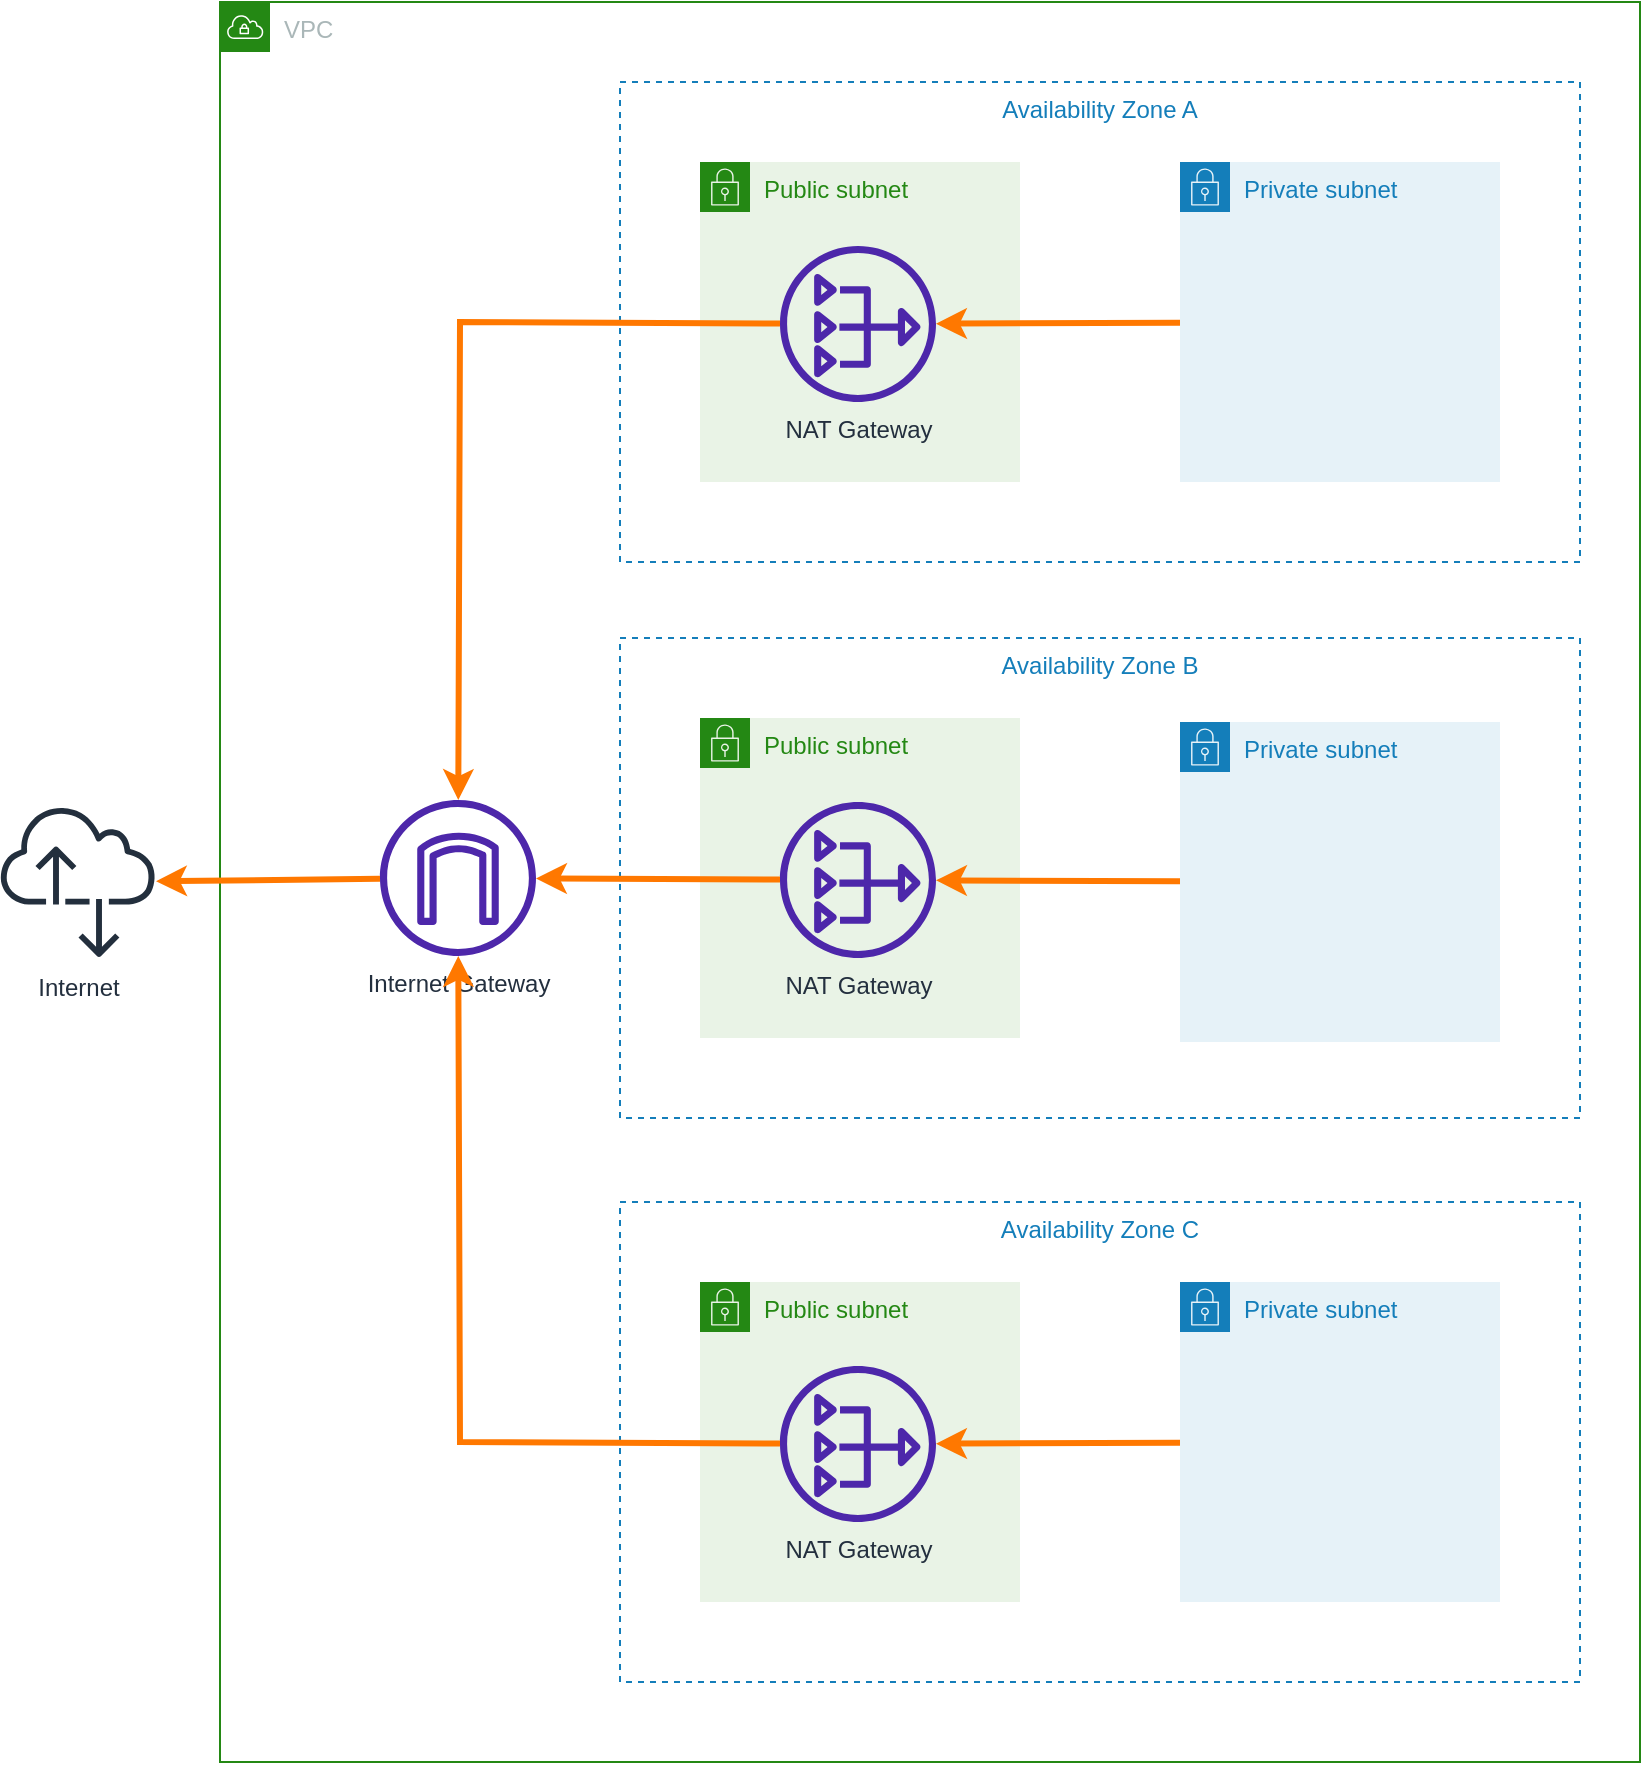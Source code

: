 <mxfile version="20.8.17" type="github">
  <diagram name="Página-1" id="WAZWpWRPfN55p5NfxnQj">
    <mxGraphModel dx="2183" dy="1089" grid="1" gridSize="10" guides="1" tooltips="1" connect="1" arrows="1" fold="1" page="1" pageScale="1" pageWidth="827" pageHeight="1169" math="0" shadow="0">
      <root>
        <mxCell id="0" />
        <mxCell id="1" parent="0" />
        <mxCell id="bI_a_y7-kadtaxP8rwhh-1" value="VPC" style="points=[[0,0],[0.25,0],[0.5,0],[0.75,0],[1,0],[1,0.25],[1,0.5],[1,0.75],[1,1],[0.75,1],[0.5,1],[0.25,1],[0,1],[0,0.75],[0,0.5],[0,0.25]];outlineConnect=0;gradientColor=none;html=1;whiteSpace=wrap;fontSize=12;fontStyle=0;container=1;pointerEvents=0;collapsible=0;recursiveResize=0;shape=mxgraph.aws4.group;grIcon=mxgraph.aws4.group_vpc;strokeColor=#248814;fillColor=none;verticalAlign=top;align=left;spacingLeft=30;fontColor=#AAB7B8;dashed=0;" vertex="1" parent="1">
          <mxGeometry x="20" y="80" width="710" height="880" as="geometry" />
        </mxCell>
        <mxCell id="bI_a_y7-kadtaxP8rwhh-7" value="Availability Zone B" style="fillColor=none;strokeColor=#147EBA;dashed=1;verticalAlign=top;fontStyle=0;fontColor=#147EBA;" vertex="1" parent="bI_a_y7-kadtaxP8rwhh-1">
          <mxGeometry x="200" y="318" width="480" height="240" as="geometry" />
        </mxCell>
        <mxCell id="bI_a_y7-kadtaxP8rwhh-6" value="Availability Zone A" style="fillColor=none;strokeColor=#147EBA;dashed=1;verticalAlign=top;fontStyle=0;fontColor=#147EBA;" vertex="1" parent="bI_a_y7-kadtaxP8rwhh-1">
          <mxGeometry x="200" y="40" width="480" height="240" as="geometry" />
        </mxCell>
        <mxCell id="bI_a_y7-kadtaxP8rwhh-2" value="&lt;div&gt;Internet Gateway&lt;/div&gt;&lt;div&gt;&lt;br&gt;&lt;/div&gt;" style="sketch=0;outlineConnect=0;fontColor=#232F3E;gradientColor=none;fillColor=#4D27AA;strokeColor=none;dashed=0;verticalLabelPosition=bottom;verticalAlign=top;align=center;html=1;fontSize=12;fontStyle=0;aspect=fixed;pointerEvents=1;shape=mxgraph.aws4.internet_gateway;" vertex="1" parent="bI_a_y7-kadtaxP8rwhh-1">
          <mxGeometry x="80" y="399" width="78" height="78" as="geometry" />
        </mxCell>
        <mxCell id="bI_a_y7-kadtaxP8rwhh-3" value="Private subnet" style="points=[[0,0],[0.25,0],[0.5,0],[0.75,0],[1,0],[1,0.25],[1,0.5],[1,0.75],[1,1],[0.75,1],[0.5,1],[0.25,1],[0,1],[0,0.75],[0,0.5],[0,0.25]];outlineConnect=0;gradientColor=none;html=1;whiteSpace=wrap;fontSize=12;fontStyle=0;container=1;pointerEvents=0;collapsible=0;recursiveResize=0;shape=mxgraph.aws4.group;grIcon=mxgraph.aws4.group_security_group;grStroke=0;strokeColor=#147EBA;fillColor=#E6F2F8;verticalAlign=top;align=left;spacingLeft=30;fontColor=#147EBA;dashed=0;" vertex="1" parent="bI_a_y7-kadtaxP8rwhh-1">
          <mxGeometry x="480" y="80" width="160" height="160" as="geometry" />
        </mxCell>
        <mxCell id="bI_a_y7-kadtaxP8rwhh-4" value="Public subnet" style="points=[[0,0],[0.25,0],[0.5,0],[0.75,0],[1,0],[1,0.25],[1,0.5],[1,0.75],[1,1],[0.75,1],[0.5,1],[0.25,1],[0,1],[0,0.75],[0,0.5],[0,0.25]];outlineConnect=0;gradientColor=none;html=1;whiteSpace=wrap;fontSize=12;fontStyle=0;container=1;pointerEvents=0;collapsible=0;recursiveResize=0;shape=mxgraph.aws4.group;grIcon=mxgraph.aws4.group_security_group;grStroke=0;strokeColor=#248814;fillColor=#E9F3E6;verticalAlign=top;align=left;spacingLeft=30;fontColor=#248814;dashed=0;" vertex="1" parent="bI_a_y7-kadtaxP8rwhh-1">
          <mxGeometry x="240" y="80" width="160" height="160" as="geometry" />
        </mxCell>
        <mxCell id="bI_a_y7-kadtaxP8rwhh-5" value="&lt;div&gt;NAT Gateway&lt;/div&gt;" style="sketch=0;outlineConnect=0;fontColor=#232F3E;gradientColor=none;fillColor=#4D27AA;strokeColor=none;dashed=0;verticalLabelPosition=bottom;verticalAlign=top;align=center;html=1;fontSize=12;fontStyle=0;aspect=fixed;pointerEvents=1;shape=mxgraph.aws4.nat_gateway;" vertex="1" parent="bI_a_y7-kadtaxP8rwhh-4">
          <mxGeometry x="40" y="42" width="78" height="78" as="geometry" />
        </mxCell>
        <mxCell id="bI_a_y7-kadtaxP8rwhh-8" value="Public subnet" style="points=[[0,0],[0.25,0],[0.5,0],[0.75,0],[1,0],[1,0.25],[1,0.5],[1,0.75],[1,1],[0.75,1],[0.5,1],[0.25,1],[0,1],[0,0.75],[0,0.5],[0,0.25]];outlineConnect=0;gradientColor=none;html=1;whiteSpace=wrap;fontSize=12;fontStyle=0;container=1;pointerEvents=0;collapsible=0;recursiveResize=0;shape=mxgraph.aws4.group;grIcon=mxgraph.aws4.group_security_group;grStroke=0;strokeColor=#248814;fillColor=#E9F3E6;verticalAlign=top;align=left;spacingLeft=30;fontColor=#248814;dashed=0;" vertex="1" parent="bI_a_y7-kadtaxP8rwhh-1">
          <mxGeometry x="240" y="358" width="160" height="160" as="geometry" />
        </mxCell>
        <mxCell id="bI_a_y7-kadtaxP8rwhh-9" value="&lt;div&gt;NAT Gateway&lt;/div&gt;" style="sketch=0;outlineConnect=0;fontColor=#232F3E;gradientColor=none;fillColor=#4D27AA;strokeColor=none;dashed=0;verticalLabelPosition=bottom;verticalAlign=top;align=center;html=1;fontSize=12;fontStyle=0;aspect=fixed;pointerEvents=1;shape=mxgraph.aws4.nat_gateway;" vertex="1" parent="bI_a_y7-kadtaxP8rwhh-8">
          <mxGeometry x="40" y="42" width="78" height="78" as="geometry" />
        </mxCell>
        <mxCell id="bI_a_y7-kadtaxP8rwhh-10" value="Private subnet" style="points=[[0,0],[0.25,0],[0.5,0],[0.75,0],[1,0],[1,0.25],[1,0.5],[1,0.75],[1,1],[0.75,1],[0.5,1],[0.25,1],[0,1],[0,0.75],[0,0.5],[0,0.25]];outlineConnect=0;gradientColor=none;html=1;whiteSpace=wrap;fontSize=12;fontStyle=0;container=1;pointerEvents=0;collapsible=0;recursiveResize=0;shape=mxgraph.aws4.group;grIcon=mxgraph.aws4.group_security_group;grStroke=0;strokeColor=#147EBA;fillColor=#E6F2F8;verticalAlign=top;align=left;spacingLeft=30;fontColor=#147EBA;dashed=0;" vertex="1" parent="bI_a_y7-kadtaxP8rwhh-1">
          <mxGeometry x="480" y="360" width="160" height="160" as="geometry" />
        </mxCell>
        <mxCell id="bI_a_y7-kadtaxP8rwhh-11" value="Availability Zone C" style="fillColor=none;strokeColor=#147EBA;dashed=1;verticalAlign=top;fontStyle=0;fontColor=#147EBA;" vertex="1" parent="bI_a_y7-kadtaxP8rwhh-1">
          <mxGeometry x="200" y="600" width="480" height="240" as="geometry" />
        </mxCell>
        <mxCell id="bI_a_y7-kadtaxP8rwhh-12" value="Public subnet" style="points=[[0,0],[0.25,0],[0.5,0],[0.75,0],[1,0],[1,0.25],[1,0.5],[1,0.75],[1,1],[0.75,1],[0.5,1],[0.25,1],[0,1],[0,0.75],[0,0.5],[0,0.25]];outlineConnect=0;gradientColor=none;html=1;whiteSpace=wrap;fontSize=12;fontStyle=0;container=1;pointerEvents=0;collapsible=0;recursiveResize=0;shape=mxgraph.aws4.group;grIcon=mxgraph.aws4.group_security_group;grStroke=0;strokeColor=#248814;fillColor=#E9F3E6;verticalAlign=top;align=left;spacingLeft=30;fontColor=#248814;dashed=0;" vertex="1" parent="bI_a_y7-kadtaxP8rwhh-1">
          <mxGeometry x="240" y="640" width="160" height="160" as="geometry" />
        </mxCell>
        <mxCell id="bI_a_y7-kadtaxP8rwhh-13" value="&lt;div&gt;NAT Gateway&lt;/div&gt;" style="sketch=0;outlineConnect=0;fontColor=#232F3E;gradientColor=none;fillColor=#4D27AA;strokeColor=none;dashed=0;verticalLabelPosition=bottom;verticalAlign=top;align=center;html=1;fontSize=12;fontStyle=0;aspect=fixed;pointerEvents=1;shape=mxgraph.aws4.nat_gateway;" vertex="1" parent="bI_a_y7-kadtaxP8rwhh-12">
          <mxGeometry x="40" y="42" width="78" height="78" as="geometry" />
        </mxCell>
        <mxCell id="bI_a_y7-kadtaxP8rwhh-15" value="Private subnet" style="points=[[0,0],[0.25,0],[0.5,0],[0.75,0],[1,0],[1,0.25],[1,0.5],[1,0.75],[1,1],[0.75,1],[0.5,1],[0.25,1],[0,1],[0,0.75],[0,0.5],[0,0.25]];outlineConnect=0;gradientColor=none;html=1;whiteSpace=wrap;fontSize=12;fontStyle=0;container=1;pointerEvents=0;collapsible=0;recursiveResize=0;shape=mxgraph.aws4.group;grIcon=mxgraph.aws4.group_security_group;grStroke=0;strokeColor=#147EBA;fillColor=#E6F2F8;verticalAlign=top;align=left;spacingLeft=30;fontColor=#147EBA;dashed=0;" vertex="1" parent="bI_a_y7-kadtaxP8rwhh-1">
          <mxGeometry x="480" y="640" width="160" height="160" as="geometry" />
        </mxCell>
        <mxCell id="bI_a_y7-kadtaxP8rwhh-16" value="" style="endArrow=classic;html=1;rounded=0;strokeColor=#ff7800;strokeWidth=3;" edge="1" parent="bI_a_y7-kadtaxP8rwhh-1" source="bI_a_y7-kadtaxP8rwhh-15" target="bI_a_y7-kadtaxP8rwhh-13">
          <mxGeometry width="50" height="50" relative="1" as="geometry">
            <mxPoint x="260" y="570" as="sourcePoint" />
            <mxPoint x="310" y="520" as="targetPoint" />
          </mxGeometry>
        </mxCell>
        <mxCell id="bI_a_y7-kadtaxP8rwhh-17" value="" style="endArrow=classic;html=1;rounded=0;strokeColor=#ff7800;strokeWidth=3;" edge="1" parent="bI_a_y7-kadtaxP8rwhh-1" source="bI_a_y7-kadtaxP8rwhh-10" target="bI_a_y7-kadtaxP8rwhh-9">
          <mxGeometry width="50" height="50" relative="1" as="geometry">
            <mxPoint x="501" y="450.002" as="sourcePoint" />
            <mxPoint x="379" y="450.508" as="targetPoint" />
          </mxGeometry>
        </mxCell>
        <mxCell id="bI_a_y7-kadtaxP8rwhh-18" value="" style="endArrow=classic;html=1;rounded=0;strokeColor=#ff7800;strokeWidth=3;" edge="1" parent="bI_a_y7-kadtaxP8rwhh-1" source="bI_a_y7-kadtaxP8rwhh-3" target="bI_a_y7-kadtaxP8rwhh-5">
          <mxGeometry width="50" height="50" relative="1" as="geometry">
            <mxPoint x="522" y="200.002" as="sourcePoint" />
            <mxPoint x="400" y="200.508" as="targetPoint" />
          </mxGeometry>
        </mxCell>
        <mxCell id="bI_a_y7-kadtaxP8rwhh-19" value="" style="endArrow=classic;html=1;rounded=0;strokeColor=#ff7800;strokeWidth=3;" edge="1" parent="bI_a_y7-kadtaxP8rwhh-1" source="bI_a_y7-kadtaxP8rwhh-13" target="bI_a_y7-kadtaxP8rwhh-2">
          <mxGeometry width="50" height="50" relative="1" as="geometry">
            <mxPoint x="222" y="710.508" as="sourcePoint" />
            <mxPoint x="100" y="710.002" as="targetPoint" />
            <Array as="points">
              <mxPoint x="120" y="720" />
            </Array>
          </mxGeometry>
        </mxCell>
        <mxCell id="bI_a_y7-kadtaxP8rwhh-20" value="" style="endArrow=classic;html=1;rounded=0;strokeColor=#ff7800;strokeWidth=3;" edge="1" parent="bI_a_y7-kadtaxP8rwhh-1" source="bI_a_y7-kadtaxP8rwhh-9" target="bI_a_y7-kadtaxP8rwhh-2">
          <mxGeometry width="50" height="50" relative="1" as="geometry">
            <mxPoint x="212" y="370.508" as="sourcePoint" />
            <mxPoint x="90" y="370.002" as="targetPoint" />
          </mxGeometry>
        </mxCell>
        <mxCell id="bI_a_y7-kadtaxP8rwhh-21" value="" style="endArrow=classic;html=1;rounded=0;strokeColor=#ff7800;strokeWidth=3;" edge="1" parent="bI_a_y7-kadtaxP8rwhh-1" source="bI_a_y7-kadtaxP8rwhh-5" target="bI_a_y7-kadtaxP8rwhh-2">
          <mxGeometry width="50" height="50" relative="1" as="geometry">
            <mxPoint x="192" y="230.678" as="sourcePoint" />
            <mxPoint x="30" y="230.002" as="targetPoint" />
            <Array as="points">
              <mxPoint x="120" y="160" />
            </Array>
          </mxGeometry>
        </mxCell>
        <mxCell id="bI_a_y7-kadtaxP8rwhh-22" value="&lt;div&gt;Internet&lt;/div&gt;" style="sketch=0;outlineConnect=0;fontColor=#232F3E;gradientColor=none;fillColor=#232F3D;strokeColor=none;dashed=0;verticalLabelPosition=bottom;verticalAlign=top;align=center;html=1;fontSize=12;fontStyle=0;aspect=fixed;pointerEvents=1;shape=mxgraph.aws4.internet_alt2;" vertex="1" parent="1">
          <mxGeometry x="-90" y="481" width="78" height="78" as="geometry" />
        </mxCell>
        <mxCell id="bI_a_y7-kadtaxP8rwhh-23" value="" style="endArrow=classic;html=1;rounded=0;strokeColor=#ff7800;strokeWidth=3;" edge="1" parent="1" source="bI_a_y7-kadtaxP8rwhh-2" target="bI_a_y7-kadtaxP8rwhh-22">
          <mxGeometry width="50" height="50" relative="1" as="geometry">
            <mxPoint x="100" y="557.605" as="sourcePoint" />
            <mxPoint x="-22" y="556.995" as="targetPoint" />
          </mxGeometry>
        </mxCell>
      </root>
    </mxGraphModel>
  </diagram>
</mxfile>

